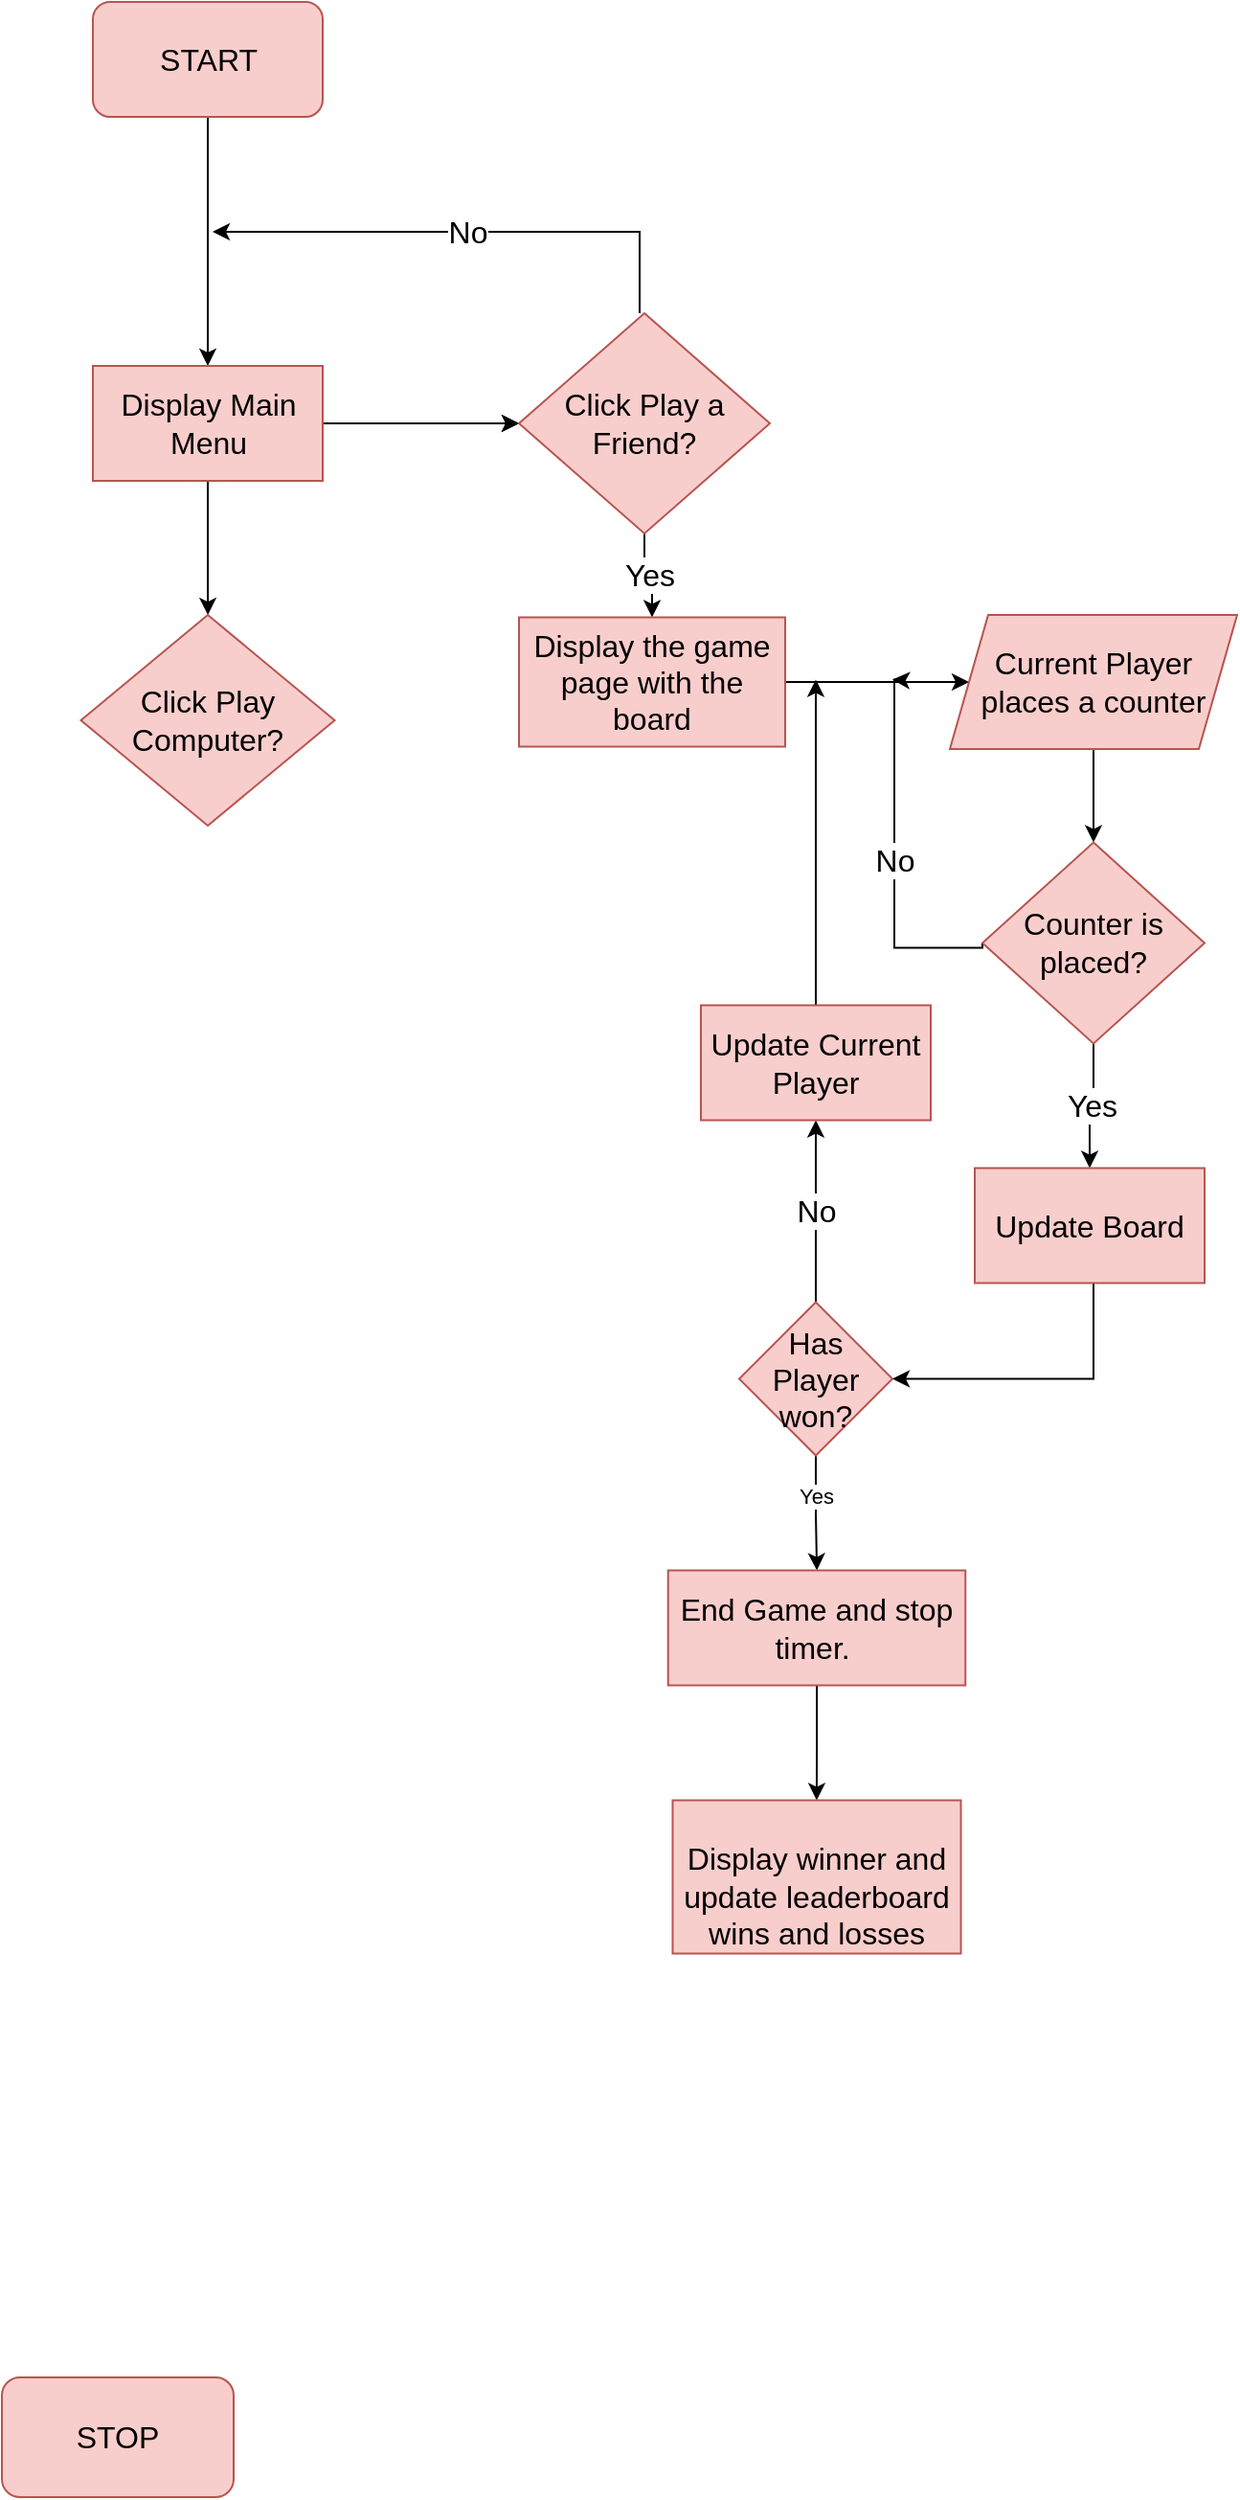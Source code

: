 <mxfile version="26.1.1">
  <diagram name="Page-1" id="-oXCEcWimoCub6Er5pQR">
    <mxGraphModel grid="1" page="1" gridSize="10" guides="1" tooltips="1" connect="1" arrows="1" fold="1" pageScale="1" pageWidth="827" pageHeight="1169" math="0" shadow="0">
      <root>
        <mxCell id="0" />
        <mxCell id="1" parent="0" />
        <mxCell id="GruzYy3vsWqs7LZmrQSV-3" value="" style="edgeStyle=orthogonalEdgeStyle;rounded=0;orthogonalLoop=1;jettySize=auto;html=1;exitX=0.5;exitY=1;exitDx=0;exitDy=0;" edge="1" parent="1" source="GruzYy3vsWqs7LZmrQSV-40" target="GruzYy3vsWqs7LZmrQSV-2">
          <mxGeometry relative="1" as="geometry">
            <mxPoint x="417.5" y="-50" as="sourcePoint" />
          </mxGeometry>
        </mxCell>
        <mxCell id="GruzYy3vsWqs7LZmrQSV-6" value="" style="edgeStyle=orthogonalEdgeStyle;rounded=0;orthogonalLoop=1;jettySize=auto;html=1;" edge="1" parent="1" source="GruzYy3vsWqs7LZmrQSV-2" target="GruzYy3vsWqs7LZmrQSV-5">
          <mxGeometry relative="1" as="geometry" />
        </mxCell>
        <mxCell id="GruzYy3vsWqs7LZmrQSV-46" value="" style="edgeStyle=orthogonalEdgeStyle;rounded=0;orthogonalLoop=1;jettySize=auto;html=1;" edge="1" parent="1" source="GruzYy3vsWqs7LZmrQSV-2" target="GruzYy3vsWqs7LZmrQSV-5">
          <mxGeometry relative="1" as="geometry" />
        </mxCell>
        <mxCell id="GruzYy3vsWqs7LZmrQSV-54" value="" style="edgeStyle=orthogonalEdgeStyle;rounded=0;orthogonalLoop=1;jettySize=auto;html=1;" edge="1" parent="1" source="GruzYy3vsWqs7LZmrQSV-2" target="GruzYy3vsWqs7LZmrQSV-53">
          <mxGeometry relative="1" as="geometry" />
        </mxCell>
        <mxCell id="GruzYy3vsWqs7LZmrQSV-2" value="Display Main Menu" style="whiteSpace=wrap;html=1;fillColor=#f8cecc;strokeColor=#b85450;fontSize=16;" vertex="1" parent="1">
          <mxGeometry x="357.5" y="20" width="120" height="60" as="geometry" />
        </mxCell>
        <mxCell id="GruzYy3vsWqs7LZmrQSV-12" value="Yes" style="edgeStyle=orthogonalEdgeStyle;rounded=0;orthogonalLoop=1;jettySize=auto;html=1;fontSize=16;" edge="1" parent="1" source="GruzYy3vsWqs7LZmrQSV-5" target="GruzYy3vsWqs7LZmrQSV-11">
          <mxGeometry relative="1" as="geometry" />
        </mxCell>
        <mxCell id="GruzYy3vsWqs7LZmrQSV-51" value="No" style="edgeStyle=orthogonalEdgeStyle;rounded=0;orthogonalLoop=1;jettySize=auto;html=1;exitX=0.5;exitY=0;exitDx=0;exitDy=0;fontSize=16;" edge="1" parent="1">
          <mxGeometry relative="1" as="geometry">
            <mxPoint x="420" y="-50" as="targetPoint" />
            <mxPoint x="643" y="-7.5" as="sourcePoint" />
            <Array as="points">
              <mxPoint x="643" y="-50" />
            </Array>
          </mxGeometry>
        </mxCell>
        <mxCell id="GruzYy3vsWqs7LZmrQSV-5" value="Click Play a Friend?" style="rhombus;whiteSpace=wrap;html=1;fillColor=#f8cecc;strokeColor=#b85450;fontSize=16;" vertex="1" parent="1">
          <mxGeometry x="580" y="-7.5" width="131" height="115" as="geometry" />
        </mxCell>
        <mxCell id="GruzYy3vsWqs7LZmrQSV-14" value="" style="edgeStyle=orthogonalEdgeStyle;rounded=0;orthogonalLoop=1;jettySize=auto;html=1;" edge="1" parent="1" source="GruzYy3vsWqs7LZmrQSV-11" target="GruzYy3vsWqs7LZmrQSV-13">
          <mxGeometry relative="1" as="geometry" />
        </mxCell>
        <mxCell id="GruzYy3vsWqs7LZmrQSV-11" value="Display the game page with the board" style="whiteSpace=wrap;html=1;fillColor=#f8cecc;strokeColor=#b85450;fontSize=16;" vertex="1" parent="1">
          <mxGeometry x="580" y="151.25" width="139" height="67.5" as="geometry" />
        </mxCell>
        <mxCell id="GruzYy3vsWqs7LZmrQSV-16" value="" style="edgeStyle=orthogonalEdgeStyle;rounded=0;orthogonalLoop=1;jettySize=auto;html=1;" edge="1" parent="1" source="GruzYy3vsWqs7LZmrQSV-13" target="GruzYy3vsWqs7LZmrQSV-15">
          <mxGeometry relative="1" as="geometry" />
        </mxCell>
        <mxCell id="GruzYy3vsWqs7LZmrQSV-13" value="Current Player places a counter" style="shape=parallelogram;perimeter=parallelogramPerimeter;whiteSpace=wrap;html=1;fixedSize=1;fillColor=#f8cecc;strokeColor=#b85450;fontSize=16;" vertex="1" parent="1">
          <mxGeometry x="805" y="150" width="150" height="70" as="geometry" />
        </mxCell>
        <mxCell id="GruzYy3vsWqs7LZmrQSV-22" value="No" style="edgeStyle=orthogonalEdgeStyle;rounded=0;orthogonalLoop=1;jettySize=auto;html=1;exitX=0;exitY=0.5;exitDx=0;exitDy=0;fontSize=16;" edge="1" parent="1" source="GruzYy3vsWqs7LZmrQSV-15">
          <mxGeometry relative="1" as="geometry">
            <mxPoint x="775" y="183.75" as="targetPoint" />
            <mxPoint x="810" y="323.75" as="sourcePoint" />
            <Array as="points">
              <mxPoint x="776" y="323.75" />
            </Array>
          </mxGeometry>
        </mxCell>
        <mxCell id="GruzYy3vsWqs7LZmrQSV-26" value="Yes" style="edgeStyle=orthogonalEdgeStyle;rounded=0;orthogonalLoop=1;jettySize=auto;html=1;fontSize=16;" edge="1" parent="1" source="GruzYy3vsWqs7LZmrQSV-15" target="GruzYy3vsWqs7LZmrQSV-25">
          <mxGeometry x="-0.005" relative="1" as="geometry">
            <mxPoint as="offset" />
          </mxGeometry>
        </mxCell>
        <mxCell id="GruzYy3vsWqs7LZmrQSV-15" value="Counter is placed?" style="rhombus;whiteSpace=wrap;html=1;fillColor=#f8cecc;strokeColor=#b85450;fontSize=16;" vertex="1" parent="1">
          <mxGeometry x="822" y="268.75" width="116" height="105" as="geometry" />
        </mxCell>
        <mxCell id="GruzYy3vsWqs7LZmrQSV-24" value="No" style="edgeStyle=orthogonalEdgeStyle;rounded=0;orthogonalLoop=1;jettySize=auto;html=1;fontSize=16;" edge="1" parent="1" source="GruzYy3vsWqs7LZmrQSV-20" target="GruzYy3vsWqs7LZmrQSV-23">
          <mxGeometry relative="1" as="geometry" />
        </mxCell>
        <mxCell id="GruzYy3vsWqs7LZmrQSV-31" value="" style="edgeStyle=orthogonalEdgeStyle;rounded=0;orthogonalLoop=1;jettySize=auto;html=1;fontSize=16;" edge="1" parent="1" source="GruzYy3vsWqs7LZmrQSV-20" target="GruzYy3vsWqs7LZmrQSV-30">
          <mxGeometry relative="1" as="geometry" />
        </mxCell>
        <mxCell id="GruzYy3vsWqs7LZmrQSV-32" value="Yes" style="edgeLabel;html=1;align=center;verticalAlign=middle;resizable=0;points=[];" connectable="0" vertex="1" parent="GruzYy3vsWqs7LZmrQSV-31">
          <mxGeometry x="-0.614" y="3" relative="1" as="geometry">
            <mxPoint x="-3" y="9" as="offset" />
          </mxGeometry>
        </mxCell>
        <mxCell id="GruzYy3vsWqs7LZmrQSV-20" value="Has Player won?" style="rhombus;whiteSpace=wrap;html=1;fillColor=#f8cecc;strokeColor=#b85450;fontSize=16;" vertex="1" parent="1">
          <mxGeometry x="695" y="508.75" width="80" height="80" as="geometry" />
        </mxCell>
        <mxCell id="GruzYy3vsWqs7LZmrQSV-29" style="edgeStyle=orthogonalEdgeStyle;rounded=0;orthogonalLoop=1;jettySize=auto;html=1;" edge="1" parent="1" source="GruzYy3vsWqs7LZmrQSV-23">
          <mxGeometry relative="1" as="geometry">
            <mxPoint x="735" y="183.75" as="targetPoint" />
          </mxGeometry>
        </mxCell>
        <mxCell id="GruzYy3vsWqs7LZmrQSV-23" value="Update Current Player" style="whiteSpace=wrap;html=1;fillColor=#f8cecc;strokeColor=#b85450;fontSize=16;" vertex="1" parent="1">
          <mxGeometry x="675" y="353.75" width="120" height="60" as="geometry" />
        </mxCell>
        <mxCell id="GruzYy3vsWqs7LZmrQSV-27" style="edgeStyle=orthogonalEdgeStyle;rounded=0;orthogonalLoop=1;jettySize=auto;html=1;" edge="1" parent="1" source="GruzYy3vsWqs7LZmrQSV-25" target="GruzYy3vsWqs7LZmrQSV-20">
          <mxGeometry relative="1" as="geometry">
            <Array as="points">
              <mxPoint x="880" y="548.75" />
            </Array>
          </mxGeometry>
        </mxCell>
        <mxCell id="GruzYy3vsWqs7LZmrQSV-25" value="Update Board" style="whiteSpace=wrap;html=1;fillColor=#f8cecc;strokeColor=#b85450;fontSize=16;" vertex="1" parent="1">
          <mxGeometry x="818" y="438.75" width="120" height="60" as="geometry" />
        </mxCell>
        <mxCell id="GruzYy3vsWqs7LZmrQSV-44" value="" style="edgeStyle=orthogonalEdgeStyle;rounded=0;orthogonalLoop=1;jettySize=auto;html=1;" edge="1" parent="1" source="GruzYy3vsWqs7LZmrQSV-30" target="GruzYy3vsWqs7LZmrQSV-43">
          <mxGeometry relative="1" as="geometry" />
        </mxCell>
        <mxCell id="GruzYy3vsWqs7LZmrQSV-30" value="End Game and stop timer.&amp;nbsp;" style="whiteSpace=wrap;html=1;fillColor=#f8cecc;strokeColor=#b85450;fontSize=16;" vertex="1" parent="1">
          <mxGeometry x="657.87" y="648.75" width="155.25" height="60" as="geometry" />
        </mxCell>
        <mxCell id="GruzYy3vsWqs7LZmrQSV-37" value="STOP" style="rounded=1;whiteSpace=wrap;html=1;fillColor=#f8cecc;strokeColor=#b85450;fontSize=16;" vertex="1" parent="1">
          <mxGeometry x="310" y="1070" width="121" height="62.5" as="geometry" />
        </mxCell>
        <mxCell id="GruzYy3vsWqs7LZmrQSV-40" value="START" style="rounded=1;whiteSpace=wrap;html=1;fillColor=#f8cecc;strokeColor=#b85450;fontSize=16;" vertex="1" parent="1">
          <mxGeometry x="357.5" y="-170" width="120" height="60" as="geometry" />
        </mxCell>
        <mxCell id="GruzYy3vsWqs7LZmrQSV-43" value="&lt;br&gt;Display winner and update leaderboard wins and losses" style="whiteSpace=wrap;html=1;fontSize=16;fillColor=#f8cecc;strokeColor=#b85450;" vertex="1" parent="1">
          <mxGeometry x="660.24" y="768.75" width="150.51" height="80" as="geometry" />
        </mxCell>
        <mxCell id="GruzYy3vsWqs7LZmrQSV-53" value="Click Play Computer?" style="rhombus;whiteSpace=wrap;html=1;fontSize=16;fillColor=#f8cecc;strokeColor=#b85450;" vertex="1" parent="1">
          <mxGeometry x="351.25" y="150" width="132.5" height="110" as="geometry" />
        </mxCell>
      </root>
    </mxGraphModel>
  </diagram>
</mxfile>
